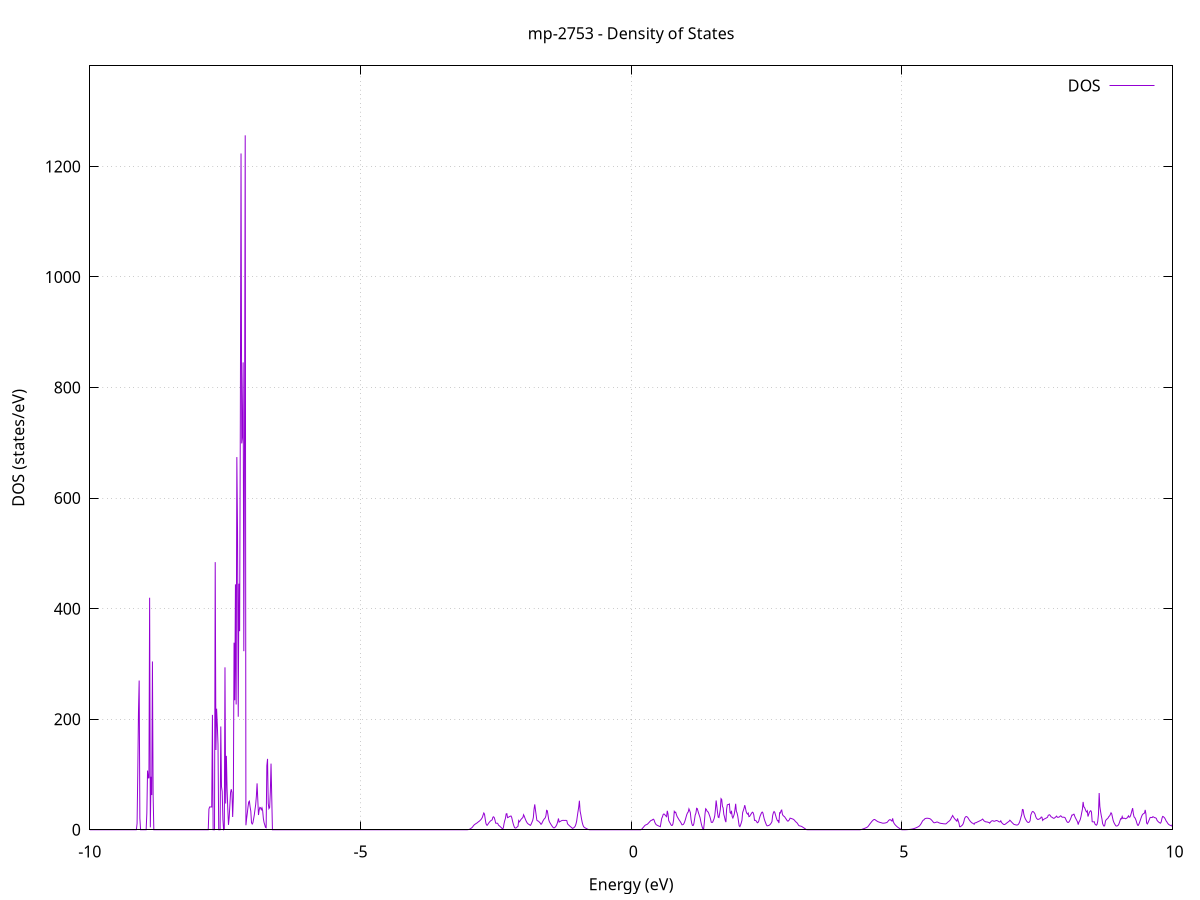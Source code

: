 set title 'mp-2753 - Density of States'
set xlabel 'Energy (eV)'
set ylabel 'DOS (states/eV)'
set grid
set xrange [-10:10]
set yrange [0:1381.857]
set xzeroaxis lt -1
set terminal png size 800,600
set output 'mp-2753_dos_gnuplot.png'
plot '-' using 1:2 with lines title 'DOS'
-10.312200 0.000000
-10.299300 0.000000
-10.286400 0.000000
-10.273500 0.000000
-10.260600 0.000000
-10.247800 0.000000
-10.234900 0.000000
-10.222000 0.000000
-10.209100 0.000000
-10.196200 0.000000
-10.183300 0.000000
-10.170400 0.000000
-10.157500 0.000000
-10.144700 0.000000
-10.131800 0.000000
-10.118900 0.000000
-10.106000 0.000000
-10.093100 0.000000
-10.080200 0.000000
-10.067300 0.000000
-10.054400 0.000000
-10.041600 0.000000
-10.028700 0.000000
-10.015800 0.000000
-10.002900 0.000000
-9.990000 0.000000
-9.977100 0.000000
-9.964200 0.000000
-9.951300 0.000000
-9.938500 0.000000
-9.925600 0.000000
-9.912700 0.000000
-9.899800 0.000000
-9.886900 0.000000
-9.874000 0.000000
-9.861100 0.000000
-9.848200 0.000000
-9.835400 0.000000
-9.822500 0.000000
-9.809600 0.000000
-9.796700 0.000000
-9.783800 0.000000
-9.770900 0.000000
-9.758000 0.000000
-9.745100 0.000000
-9.732300 0.000000
-9.719400 0.000000
-9.706500 0.000000
-9.693600 0.000000
-9.680700 0.000000
-9.667800 0.000000
-9.654900 0.000000
-9.642000 0.000000
-9.629200 0.000000
-9.616300 0.000000
-9.603400 0.000000
-9.590500 0.000000
-9.577600 0.000000
-9.564700 0.000000
-9.551800 0.000000
-9.538900 0.000000
-9.526100 0.000000
-9.513200 0.000000
-9.500300 0.000000
-9.487400 0.000000
-9.474500 0.000000
-9.461600 0.000000
-9.448700 0.000000
-9.435800 0.000000
-9.423000 0.000000
-9.410100 0.000000
-9.397200 0.000000
-9.384300 0.000000
-9.371400 0.000000
-9.358500 0.000000
-9.345600 0.000000
-9.332700 0.000000
-9.319900 0.000000
-9.307000 0.000000
-9.294100 0.000000
-9.281200 0.000000
-9.268300 0.000000
-9.255400 0.000000
-9.242500 0.000000
-9.229600 0.000000
-9.216800 0.000000
-9.203900 0.000000
-9.191000 0.000000
-9.178100 0.000000
-9.165200 0.000000
-9.152300 0.000000
-9.139400 0.078600
-9.126500 11.323800
-9.113700 101.959900
-9.100800 212.751500
-9.087900 269.994900
-9.075000 20.935500
-9.062100 0.000000
-9.049200 0.000000
-9.036300 0.000000
-9.023400 0.000000
-9.010600 0.000000
-8.997700 0.000000
-8.984800 0.000000
-8.971900 0.000000
-8.959000 0.000000
-8.946100 30.034900
-8.933200 107.116200
-8.920300 93.809800
-8.907500 93.959200
-8.894600 419.762600
-8.881700 4.462700
-8.868800 95.875200
-8.855900 62.785600
-8.843000 304.487400
-8.830100 62.294200
-8.817200 0.000000
-8.804400 0.000000
-8.791500 0.000000
-8.778600 0.000000
-8.765700 0.000000
-8.752800 0.000000
-8.739900 0.000000
-8.727000 0.000000
-8.714100 0.000000
-8.701300 0.000000
-8.688400 0.000000
-8.675500 0.000000
-8.662600 0.000000
-8.649700 0.000000
-8.636800 0.000000
-8.623900 0.000000
-8.611000 0.000000
-8.598200 0.000000
-8.585300 0.000000
-8.572400 0.000000
-8.559500 0.000000
-8.546600 0.000000
-8.533700 0.000000
-8.520800 0.000000
-8.507900 0.000000
-8.495100 0.000000
-8.482200 0.000000
-8.469300 0.000000
-8.456400 0.000000
-8.443500 0.000000
-8.430600 0.000000
-8.417700 0.000000
-8.404800 0.000000
-8.392000 0.000000
-8.379100 0.000000
-8.366200 0.000000
-8.353300 0.000000
-8.340400 0.000000
-8.327500 0.000000
-8.314600 0.000000
-8.301700 0.000000
-8.288900 0.000000
-8.276000 0.000000
-8.263100 0.000000
-8.250200 0.000000
-8.237300 0.000000
-8.224400 0.000000
-8.211500 0.000000
-8.198600 0.000000
-8.185800 0.000000
-8.172900 0.000000
-8.160000 0.000000
-8.147100 0.000000
-8.134200 0.000000
-8.121300 0.000000
-8.108400 0.000000
-8.095500 0.000000
-8.082700 0.000000
-8.069800 0.000000
-8.056900 0.000000
-8.044000 0.000000
-8.031100 0.000000
-8.018200 0.000000
-8.005300 0.000000
-7.992400 0.000000
-7.979600 0.000000
-7.966700 0.000000
-7.953800 0.000000
-7.940900 0.000000
-7.928000 0.000000
-7.915100 0.000000
-7.902200 0.000000
-7.889300 0.000000
-7.876500 0.000000
-7.863600 0.000000
-7.850700 0.000000
-7.837800 0.000000
-7.824900 0.000000
-7.812000 0.000000
-7.799100 37.451800
-7.786200 41.305300
-7.773400 41.271300
-7.760500 41.240200
-7.747600 41.212100
-7.734700 207.885100
-7.721800 0.000000
-7.708900 0.000000
-7.696000 0.000000
-7.683100 484.143100
-7.670300 144.330100
-7.657400 219.096100
-7.644500 190.135500
-7.631600 153.868300
-7.618700 0.000000
-7.605800 0.000000
-7.592900 0.000000
-7.580000 186.820800
-7.567200 78.011500
-7.554300 69.332100
-7.541400 18.688300
-7.528500 0.000000
-7.515600 1.029400
-7.502700 293.789600
-7.489800 47.529900
-7.476900 133.708500
-7.464100 74.105100
-7.451200 39.015300
-7.438300 8.782900
-7.425400 21.844800
-7.412500 44.677000
-7.399600 67.349400
-7.386700 73.340300
-7.373800 67.454400
-7.361000 23.112200
-7.348100 58.205200
-7.335200 338.420800
-7.322300 234.291400
-7.309400 444.015400
-7.296500 226.658900
-7.283600 674.205500
-7.270700 538.275300
-7.257900 204.505300
-7.245000 445.183100
-7.232100 359.239600
-7.219200 739.934100
-7.206300 1223.399600
-7.193400 698.918500
-7.180500 711.536700
-7.167600 845.462500
-7.154800 323.034400
-7.141900 704.017900
-7.129000 1256.233900
-7.116100 8.224400
-7.103200 20.121000
-7.090300 30.142900
-7.077400 41.438300
-7.064500 50.220400
-7.051700 51.799400
-7.038800 41.509100
-7.025900 33.611700
-7.013000 12.901900
-7.000100 10.412100
-6.987200 12.604200
-6.974300 19.431900
-6.961400 26.719600
-6.948600 36.500800
-6.935700 45.487000
-6.922800 60.841900
-6.909900 83.906800
-6.897000 55.322700
-6.884100 26.718300
-6.871200 35.756700
-6.858300 40.537000
-6.845500 39.696100
-6.832600 36.376100
-6.819700 39.626100
-6.806800 34.634000
-6.793900 20.436600
-6.781000 13.190100
-6.768100 9.019200
-6.755200 4.487100
-6.742400 3.725300
-6.729500 115.837700
-6.716600 128.269900
-6.703700 47.703500
-6.690800 38.239700
-6.677900 40.196000
-6.665000 68.329100
-6.652100 119.733600
-6.639300 61.185500
-6.626400 0.000000
-6.613500 0.000000
-6.600600 0.000000
-6.587700 0.000000
-6.574800 0.000000
-6.561900 0.000000
-6.549000 0.000000
-6.536200 0.000000
-6.523300 0.000000
-6.510400 0.000000
-6.497500 0.000000
-6.484600 0.000000
-6.471700 0.000000
-6.458800 0.000000
-6.445900 0.000000
-6.433100 0.000000
-6.420200 0.000000
-6.407300 0.000000
-6.394400 0.000000
-6.381500 0.000000
-6.368600 0.000000
-6.355700 0.000000
-6.342800 0.000000
-6.330000 0.000000
-6.317100 0.000000
-6.304200 0.000000
-6.291300 0.000000
-6.278400 0.000000
-6.265500 0.000000
-6.252600 0.000000
-6.239700 0.000000
-6.226900 0.000000
-6.214000 0.000000
-6.201100 0.000000
-6.188200 0.000000
-6.175300 0.000000
-6.162400 0.000000
-6.149500 0.000000
-6.136600 0.000000
-6.123800 0.000000
-6.110900 0.000000
-6.098000 0.000000
-6.085100 0.000000
-6.072200 0.000000
-6.059300 0.000000
-6.046400 0.000000
-6.033500 0.000000
-6.020700 0.000000
-6.007800 0.000000
-5.994900 0.000000
-5.982000 0.000000
-5.969100 0.000000
-5.956200 0.000000
-5.943300 0.000000
-5.930400 0.000000
-5.917600 0.000000
-5.904700 0.000000
-5.891800 0.000000
-5.878900 0.000000
-5.866000 0.000000
-5.853100 0.000000
-5.840200 0.000000
-5.827300 0.000000
-5.814500 0.000000
-5.801600 0.000000
-5.788700 0.000000
-5.775800 0.000000
-5.762900 0.000000
-5.750000 0.000000
-5.737100 0.000000
-5.724200 0.000000
-5.711400 0.000000
-5.698500 0.000000
-5.685600 0.000000
-5.672700 0.000000
-5.659800 0.000000
-5.646900 0.000000
-5.634000 0.000000
-5.621100 0.000000
-5.608300 0.000000
-5.595400 0.000000
-5.582500 0.000000
-5.569600 0.000000
-5.556700 0.000000
-5.543800 0.000000
-5.530900 0.000000
-5.518000 0.000000
-5.505200 0.000000
-5.492300 0.000000
-5.479400 0.000000
-5.466500 0.000000
-5.453600 0.000000
-5.440700 0.000000
-5.427800 0.000000
-5.414900 0.000000
-5.402100 0.000000
-5.389200 0.000000
-5.376300 0.000000
-5.363400 0.000000
-5.350500 0.000000
-5.337600 0.000000
-5.324700 0.000000
-5.311800 0.000000
-5.299000 0.000000
-5.286100 0.000000
-5.273200 0.000000
-5.260300 0.000000
-5.247400 0.000000
-5.234500 0.000000
-5.221600 0.000000
-5.208700 0.000000
-5.195900 0.000000
-5.183000 0.000000
-5.170100 0.000000
-5.157200 0.000000
-5.144300 0.000000
-5.131400 0.000000
-5.118500 0.000000
-5.105600 0.000000
-5.092800 0.000000
-5.079900 0.000000
-5.067000 0.000000
-5.054100 0.000000
-5.041200 0.000000
-5.028300 0.000000
-5.015400 0.000000
-5.002500 0.000000
-4.989700 0.000000
-4.976800 0.000000
-4.963900 0.000000
-4.951000 0.000000
-4.938100 0.000000
-4.925200 0.000000
-4.912300 0.000000
-4.899400 0.000000
-4.886600 0.000000
-4.873700 0.000000
-4.860800 0.000000
-4.847900 0.000000
-4.835000 0.000000
-4.822100 0.000000
-4.809200 0.000000
-4.796300 0.000000
-4.783500 0.000000
-4.770600 0.000000
-4.757700 0.000000
-4.744800 0.000000
-4.731900 0.000000
-4.719000 0.000000
-4.706100 0.000000
-4.693200 0.000000
-4.680400 0.000000
-4.667500 0.000000
-4.654600 0.000000
-4.641700 0.000000
-4.628800 0.000000
-4.615900 0.000000
-4.603000 0.000000
-4.590100 0.000000
-4.577300 0.000000
-4.564400 0.000000
-4.551500 0.000000
-4.538600 0.000000
-4.525700 0.000000
-4.512800 0.000000
-4.499900 0.000000
-4.487000 0.000000
-4.474200 0.000000
-4.461300 0.000000
-4.448400 0.000000
-4.435500 0.000000
-4.422600 0.000000
-4.409700 0.000000
-4.396800 0.000000
-4.383900 0.000000
-4.371100 0.000000
-4.358200 0.000000
-4.345300 0.000000
-4.332400 0.000000
-4.319500 0.000000
-4.306600 0.000000
-4.293700 0.000000
-4.280800 0.000000
-4.268000 0.000000
-4.255100 0.000000
-4.242200 0.000000
-4.229300 0.000000
-4.216400 0.000000
-4.203500 0.000000
-4.190600 0.000000
-4.177700 0.000000
-4.164900 0.000000
-4.152000 0.000000
-4.139100 0.000000
-4.126200 0.000000
-4.113300 0.000000
-4.100400 0.000000
-4.087500 0.000000
-4.074600 0.000000
-4.061800 0.000000
-4.048900 0.000000
-4.036000 0.000000
-4.023100 0.000000
-4.010200 0.000000
-3.997300 0.000000
-3.984400 0.000000
-3.971500 0.000000
-3.958700 0.000000
-3.945800 0.000000
-3.932900 0.000000
-3.920000 0.000000
-3.907100 0.000000
-3.894200 0.000000
-3.881300 0.000000
-3.868400 0.000000
-3.855600 0.000000
-3.842700 0.000000
-3.829800 0.000000
-3.816900 0.000000
-3.804000 0.000000
-3.791100 0.000000
-3.778200 0.000000
-3.765300 0.000000
-3.752500 0.000000
-3.739600 0.000000
-3.726700 0.000000
-3.713800 0.000000
-3.700900 0.000000
-3.688000 0.000000
-3.675100 0.000000
-3.662200 0.000000
-3.649400 0.000000
-3.636500 0.000000
-3.623600 0.000000
-3.610700 0.000000
-3.597800 0.000000
-3.584900 0.000000
-3.572000 0.000000
-3.559100 0.000000
-3.546300 0.000000
-3.533400 0.000000
-3.520500 0.000000
-3.507600 0.000000
-3.494700 0.000000
-3.481800 0.000000
-3.468900 0.000000
-3.456000 0.000000
-3.443200 0.000000
-3.430300 0.000000
-3.417400 0.000000
-3.404500 0.000000
-3.391600 0.000000
-3.378700 0.000000
-3.365800 0.000000
-3.352900 0.000000
-3.340100 0.000000
-3.327200 0.000000
-3.314300 0.000000
-3.301400 0.000000
-3.288500 0.000000
-3.275600 0.000000
-3.262700 0.000000
-3.249800 0.000000
-3.237000 0.000000
-3.224100 0.000000
-3.211200 0.000000
-3.198300 0.000000
-3.185400 0.000000
-3.172500 0.000000
-3.159600 0.000000
-3.146700 0.000000
-3.133900 0.000000
-3.121000 0.000000
-3.108100 0.000000
-3.095200 0.000000
-3.082300 0.000000
-3.069400 0.000000
-3.056500 0.000000
-3.043600 0.000000
-3.030800 0.013200
-3.017900 0.133400
-3.005000 0.379200
-2.992100 0.750600
-2.979200 1.247600
-2.966300 2.077900
-2.953400 2.983100
-2.940500 3.922300
-2.927700 5.290700
-2.914800 7.114300
-2.901900 8.604000
-2.889000 9.652300
-2.876100 10.551900
-2.863200 11.373800
-2.850300 12.118000
-2.837400 13.112000
-2.824600 14.174900
-2.811700 15.133200
-2.798800 16.006700
-2.785900 17.445800
-2.773000 18.587100
-2.760100 20.479000
-2.747200 22.739000
-2.734300 26.997800
-2.721500 30.359300
-2.708600 28.233200
-2.695700 19.511800
-2.682800 11.707600
-2.669900 8.590100
-2.657000 8.199200
-2.644100 10.227100
-2.631200 12.120500
-2.618400 13.789100
-2.605500 15.232700
-2.592600 16.451500
-2.579700 17.181400
-2.566800 18.055100
-2.553900 22.676000
-2.541000 23.499800
-2.528100 21.815700
-2.515300 17.623600
-2.502400 12.010300
-2.489500 11.770000
-2.476600 12.069700
-2.463700 11.309900
-2.450800 8.446500
-2.437900 7.401600
-2.425000 6.296300
-2.412200 5.130500
-2.399300 3.904300
-2.386400 2.617700
-2.373500 1.441000
-2.360600 3.777200
-2.347700 11.172900
-2.334800 16.640100
-2.321900 20.650300
-2.309100 28.718300
-2.296200 29.154500
-2.283300 21.965000
-2.270400 22.425200
-2.257500 23.294400
-2.244600 24.004300
-2.231700 24.585000
-2.218800 24.911500
-2.206000 22.267000
-2.193100 16.578900
-2.180200 11.471500
-2.167300 7.436300
-2.154400 4.233000
-2.141500 3.107700
-2.128600 3.232500
-2.115700 4.210100
-2.102900 5.315100
-2.090000 6.433500
-2.077100 16.511600
-2.064200 14.349500
-2.051300 16.202300
-2.038400 18.228100
-2.025500 19.722200
-2.012600 21.024200
-1.999800 22.362500
-1.986900 27.186500
-1.974000 24.381000
-1.961100 20.905200
-1.948200 17.736800
-1.935300 14.938900
-1.922400 12.726800
-1.909500 11.196500
-1.896700 10.216900
-1.883800 9.485800
-1.870900 8.446500
-1.858000 8.049900
-1.845100 10.747200
-1.832200 13.663700
-1.819300 16.652400
-1.806400 22.354400
-1.793600 37.240900
-1.780700 45.928800
-1.767800 36.013100
-1.754900 26.599100
-1.742000 17.362900
-1.729100 16.218100
-1.716200 15.778400
-1.703300 14.748400
-1.690500 13.050000
-1.677600 12.121800
-1.664700 9.843100
-1.651800 11.127500
-1.638900 13.896600
-1.626000 16.468500
-1.613100 18.567500
-1.600200 20.193500
-1.587400 21.422400
-1.574500 25.247400
-1.561600 35.163700
-1.548700 34.425200
-1.535800 26.844400
-1.522900 18.519200
-1.510000 14.547900
-1.497100 12.328400
-1.484300 10.228200
-1.471400 8.247400
-1.458500 6.386000
-1.445600 4.700300
-1.432700 3.562700
-1.419800 3.549600
-1.406900 4.348000
-1.394100 5.760300
-1.381200 7.786500
-1.368300 10.677800
-1.355400 15.004100
-1.342500 20.439300
-1.329600 13.918800
-1.316700 14.839900
-1.303800 15.373000
-1.291000 16.195000
-1.278100 16.794400
-1.265200 17.014200
-1.252300 16.980400
-1.239400 16.955300
-1.226500 16.946800
-1.213600 16.955100
-1.200700 16.980100
-1.187900 16.321800
-1.175000 10.771400
-1.162100 9.434000
-1.149200 8.174900
-1.136300 6.996900
-1.123400 5.900000
-1.110500 4.884200
-1.097600 3.798200
-1.084800 2.545500
-1.071900 3.000200
-1.059000 3.754700
-1.046100 4.809000
-1.033200 6.651900
-1.020300 10.170300
-1.007400 15.125700
-0.994500 24.199300
-0.981700 32.898100
-0.968800 40.873000
-0.955900 52.576200
-0.943000 33.849700
-0.930100 27.616900
-0.917200 19.921700
-0.904300 13.534500
-0.891400 8.825300
-0.878600 5.794000
-0.865700 4.419100
-0.852800 3.657400
-0.839900 2.932700
-0.827000 2.245100
-0.814100 1.594500
-0.801200 0.981200
-0.788300 0.481400
-0.775500 0.157700
-0.762600 0.010100
-0.749700 0.000000
-0.736800 0.000000
-0.723900 0.000000
-0.711000 0.000000
-0.698100 0.000000
-0.685200 0.000000
-0.672400 0.000000
-0.659500 0.000000
-0.646600 0.000000
-0.633700 0.000000
-0.620800 0.000000
-0.607900 0.000000
-0.595000 0.000000
-0.582100 0.000000
-0.569300 0.000000
-0.556400 0.000000
-0.543500 0.000000
-0.530600 0.000000
-0.517700 0.000000
-0.504800 0.000000
-0.491900 0.000000
-0.479000 0.000000
-0.466200 0.000000
-0.453300 0.000000
-0.440400 0.000000
-0.427500 0.000000
-0.414600 0.000000
-0.401700 0.000000
-0.388800 0.000000
-0.375900 0.000000
-0.363100 0.000000
-0.350200 0.000000
-0.337300 0.000000
-0.324400 0.000000
-0.311500 0.000000
-0.298600 0.000000
-0.285700 0.000000
-0.272800 0.000000
-0.260000 0.000000
-0.247100 0.000000
-0.234200 0.000000
-0.221300 0.000000
-0.208400 0.000000
-0.195500 0.000000
-0.182600 0.000000
-0.169700 0.000000
-0.156900 0.000000
-0.144000 0.000000
-0.131100 0.000000
-0.118200 0.000000
-0.105300 0.000000
-0.092400 0.000000
-0.079500 0.000000
-0.066600 0.000000
-0.053800 0.000000
-0.040900 0.000000
-0.028000 0.000000
-0.015100 0.000000
-0.002200 0.000000
0.010700 0.000000
0.023600 0.000000
0.036500 0.000000
0.049300 0.000000
0.062200 0.000000
0.075100 0.000000
0.088000 0.000000
0.100900 0.000000
0.113800 0.000000
0.126700 0.000000
0.139600 0.000000
0.152400 0.000000
0.165300 0.000000
0.178200 0.000000
0.191100 0.711100
0.204000 1.981300
0.216900 3.567000
0.229800 4.844600
0.242700 6.536200
0.255500 7.936300
0.268400 8.743300
0.281300 9.218700
0.294200 9.700600
0.307100 10.745400
0.320000 12.052900
0.332900 13.443900
0.345800 14.865100
0.358600 16.234600
0.371500 17.203300
0.384400 17.154700
0.397300 18.449700
0.410200 19.158900
0.423100 17.833900
0.436000 13.887100
0.448900 11.140400
0.461700 9.361200
0.474600 8.477500
0.487500 7.835300
0.500400 7.226700
0.513300 6.651800
0.526200 6.110400
0.539100 5.602600
0.552000 13.282300
0.564800 20.570700
0.577700 23.243100
0.590600 27.438300
0.603500 28.609100
0.616400 28.006000
0.629300 26.337500
0.642200 24.891800
0.655100 23.740700
0.667900 34.238500
0.680800 28.674200
0.693700 16.714200
0.706600 14.253100
0.719500 12.132900
0.732400 9.530800
0.745300 7.810200
0.758200 7.861100
0.771000 10.161300
0.783900 17.584200
0.796800 33.231300
0.809700 31.184000
0.822600 31.852300
0.835500 27.696300
0.848400 24.150900
0.861300 21.968700
0.874100 19.800100
0.887000 17.692100
0.899900 15.901000
0.912800 13.905100
0.925700 11.704500
0.938600 9.100900
0.951500 9.099000
0.964400 9.742700
0.977200 11.686400
0.990100 14.793000
1.003000 18.851000
1.015900 23.510600
1.028800 27.746600
1.041700 30.665700
1.054600 32.327800
1.067500 37.860400
1.080300 34.853500
1.093200 31.011600
1.106100 18.778400
1.119000 11.934800
1.131900 7.923800
1.144800 7.670000
1.157700 10.536200
1.170600 18.714700
1.183400 26.734100
1.196300 29.977600
1.209200 38.879700
1.222100 38.219800
1.235000 33.565700
1.247900 29.332300
1.260800 25.519600
1.273700 21.579200
1.286500 15.141500
1.299400 9.484200
1.312300 4.988600
1.325200 1.676100
1.338100 0.850800
1.351000 12.358700
1.363900 28.040400
1.376800 38.054600
1.389600 36.709300
1.402500 33.742200
1.415400 32.862500
1.428300 30.909800
1.441200 27.408900
1.454100 23.882500
1.467000 19.335300
1.479900 13.729200
1.492700 13.166500
1.505600 13.735300
1.518500 16.825600
1.531400 19.838400
1.544300 25.323500
1.557200 37.053900
1.570100 52.993400
1.583000 42.524600
1.595800 31.014100
1.608700 22.741000
1.621600 22.046300
1.634500 29.248700
1.647400 36.707500
1.660300 56.313100
1.673200 54.716100
1.686100 42.427300
1.698900 39.706900
1.711800 27.936300
1.724700 23.197600
1.737600 17.287900
1.750500 13.827300
1.763400 37.337200
1.776300 45.083200
1.789200 45.662400
1.802000 45.849300
1.814900 46.693300
1.827800 31.131600
1.840700 29.533600
1.853600 34.375900
1.866500 23.863700
1.879400 21.284700
1.892300 24.746900
1.905100 28.399500
1.918000 36.838900
1.930900 46.977500
1.943800 33.094300
1.956700 30.303200
1.969600 24.573300
1.982500 15.776000
1.995400 7.104600
2.008200 5.703300
2.021100 8.650300
2.034000 12.473200
2.046900 17.064500
2.059800 31.171500
2.072700 35.048700
2.085600 38.977600
2.098500 44.531200
2.111300 39.185500
2.124200 33.038100
2.137100 29.803900
2.150000 28.283200
2.162900 30.082900
2.175800 23.750700
2.188700 24.229300
2.201600 26.315400
2.214400 28.317900
2.227300 30.340400
2.240200 31.828000
2.253100 30.860500
2.266000 26.704900
2.278900 17.019100
2.291800 17.194000
2.304700 16.480600
2.317500 14.765800
2.330400 12.633200
2.343300 13.300400
2.356200 15.493500
2.369100 20.516300
2.382000 24.693600
2.394900 27.660000
2.407800 30.585100
2.420600 32.071500
2.433500 30.497600
2.446400 24.657900
2.459300 19.354900
2.472200 15.583000
2.485100 12.259000
2.498000 8.925400
2.510900 7.189800
2.523700 7.251500
2.536600 7.655900
2.549500 8.231400
2.562400 9.087800
2.575300 10.461500
2.588200 12.352400
2.601100 14.760500
2.614000 25.738400
2.626800 30.529900
2.639700 32.982400
2.652600 31.660700
2.665500 27.140600
2.678400 22.679900
2.691300 18.824800
2.704200 16.054000
2.717100 16.672000
2.729900 12.164200
2.742800 30.792000
2.755700 30.185700
2.768600 34.394800
2.781500 35.642000
2.794400 28.125300
2.807300 25.677900
2.820200 24.600700
2.833000 23.697200
2.845900 21.878200
2.858800 20.014700
2.871700 18.106800
2.884600 16.192800
2.897500 15.510800
2.910400 16.687000
2.923300 18.148700
2.936100 21.027400
2.949000 20.677900
2.961900 20.280800
2.974800 19.836300
2.987700 19.344300
3.000600 18.787600
3.013500 17.603200
3.026400 16.034000
3.039200 14.662800
3.052100 13.489900
3.065000 12.405900
3.077900 10.614100
3.090800 8.412800
3.103700 7.269600
3.116600 6.972300
3.129500 6.704100
3.142300 6.309700
3.155200 5.709900
3.168100 4.860100
3.181000 4.020300
3.193900 3.190300
3.206800 2.370300
3.219700 1.505100
3.232600 0.426200
3.245400 0.187700
3.258300 0.045700
3.271200 0.000000
3.284100 0.000000
3.297000 0.000000
3.309900 0.000000
3.322800 0.000000
3.335700 0.000000
3.348500 0.000000
3.361400 0.000000
3.374300 0.000000
3.387200 0.000000
3.400100 0.000000
3.413000 0.000000
3.425900 0.000000
3.438800 0.000000
3.451600 0.000000
3.464500 0.000000
3.477400 0.000000
3.490300 0.000000
3.503200 0.000000
3.516100 0.000000
3.529000 0.000000
3.541900 0.000000
3.554700 0.000000
3.567600 0.000000
3.580500 0.000000
3.593400 0.000000
3.606300 0.000000
3.619200 0.000000
3.632100 0.000000
3.645000 0.000000
3.657800 0.000000
3.670700 0.000000
3.683600 0.000000
3.696500 0.000000
3.709400 0.000000
3.722300 0.000000
3.735200 0.000000
3.748100 0.000000
3.760900 0.000000
3.773800 0.000000
3.786700 0.000000
3.799600 0.000000
3.812500 0.000000
3.825400 0.000000
3.838300 0.000000
3.851200 0.000000
3.864000 0.000000
3.876900 0.000000
3.889800 0.000000
3.902700 0.000000
3.915600 0.000000
3.928500 0.000000
3.941400 0.000000
3.954300 0.000000
3.967100 0.000000
3.980000 0.000000
3.992900 0.000000
4.005800 0.000000
4.018700 0.000000
4.031600 0.000000
4.044500 0.000000
4.057400 0.000000
4.070200 0.000000
4.083100 0.000000
4.096000 0.000000
4.108900 0.000000
4.121800 0.000000
4.134700 0.000000
4.147600 0.000000
4.160500 0.000000
4.173300 0.000000
4.186200 0.000000
4.199100 0.000000
4.212000 0.002700
4.224900 0.055800
4.237800 0.177100
4.250700 0.366600
4.263600 0.794200
4.276400 1.270900
4.289300 1.744700
4.302200 2.215600
4.315100 2.688600
4.328000 3.197800
4.340900 3.750000
4.353800 4.345000
4.366700 5.147900
4.379500 6.414100
4.392400 8.151800
4.405300 9.928000
4.418200 11.647000
4.431100 13.108900
4.444000 14.814600
4.456900 16.172300
4.469800 17.436100
4.482600 18.380100
4.495500 18.638100
4.508400 18.055900
4.521300 17.047600
4.534200 16.139400
4.547100 15.331200
4.560000 14.623000
4.572900 14.140900
4.585700 13.734500
4.598600 13.201700
4.611500 12.939300
4.624400 12.633700
4.637300 12.176300
4.650200 11.870900
4.663100 11.950800
4.676000 12.036900
4.688800 12.225200
4.701700 12.516300
4.714600 12.910000
4.727500 13.406600
4.740400 14.775400
4.753300 16.444900
4.766200 17.637400
4.779100 18.353000
4.791900 17.967300
4.804800 16.712000
4.817700 15.726100
4.830600 20.662200
4.843500 14.453900
4.856400 11.779000
4.869300 9.907900
4.882200 8.461600
4.895000 7.144000
4.907900 5.955100
4.920800 4.894900
4.933700 3.963400
4.946600 3.153700
4.959500 2.371700
4.972400 1.587900
4.985300 0.802300
4.998100 0.015000
5.011000 0.000000
5.023900 0.000000
5.036800 0.001100
5.049700 0.015900
5.062600 0.048000
5.075500 0.097600
5.088400 0.164500
5.101200 0.248700
5.114100 0.350400
5.127000 0.469400
5.139900 0.605700
5.152800 0.759500
5.165700 0.930600
5.178600 1.125100
5.191500 1.366000
5.204300 1.655400
5.217200 1.993400
5.230100 2.379900
5.243000 2.814900
5.255900 3.298500
5.268800 3.830600
5.281700 4.411300
5.294600 5.041700
5.307400 5.728900
5.320300 6.588400
5.333200 7.848600
5.346100 9.588300
5.359000 11.476100
5.371900 13.890000
5.384800 16.130600
5.397700 17.484600
5.410500 18.119400
5.423400 19.808100
5.436300 20.342200
5.449200 20.704900
5.462100 20.880900
5.475000 20.870100
5.487900 20.687900
5.500800 20.462500
5.513600 20.164500
5.526500 19.589400
5.539400 18.524000
5.552300 17.262000
5.565200 15.803400
5.578100 14.148400
5.591000 12.875200
5.603900 12.673200
5.616700 13.142400
5.629600 13.373400
5.642500 13.962500
5.655400 14.016200
5.668300 13.523300
5.681200 12.818700
5.694100 12.278200
5.707000 11.884100
5.719800 11.621300
5.732700 11.430600
5.745600 11.312100
5.758500 11.045600
5.771400 10.855000
5.784300 10.745800
5.797200 10.686100
5.810100 10.676000
5.822900 11.190000
5.835800 12.522200
5.848700 13.786000
5.861600 14.681500
5.874500 15.698700
5.887400 16.939300
5.900300 18.498400
5.913200 21.306400
5.926000 23.449600
5.938900 25.827500
5.951800 23.515600
5.964700 21.487200
5.977600 19.700700
5.990500 18.257700
6.003400 16.885600
6.016300 15.563200
6.029100 20.523100
6.042000 15.890100
6.054900 12.380000
6.067800 5.564500
6.080700 5.484400
6.093600 6.400400
6.106500 7.440300
6.119400 8.604300
6.132200 10.615300
6.145100 14.362400
6.158000 19.885500
6.170900 22.549100
6.183800 23.815800
6.196700 23.922200
6.209600 23.024000
6.222500 21.634700
6.235300 19.507400
6.248200 17.526300
6.261100 15.827900
6.274000 14.407000
6.286900 13.190100
6.299800 12.168700
6.312700 11.786000
6.325600 10.692000
6.338400 10.097200
6.351300 12.575400
6.364200 12.751800
6.377100 12.958700
6.390000 13.814200
6.402900 14.475700
6.415800 14.940100
6.428700 15.601800
6.441500 16.227600
6.454400 16.818900
6.467300 17.488500
6.480200 18.344400
6.493100 19.391600
6.506000 17.778000
6.518900 16.043000
6.531800 15.283000
6.544600 14.587300
6.557500 14.118600
6.570400 14.302300
6.583300 13.924400
6.596200 13.326400
6.609100 13.416100
6.622000 11.920000
6.634900 13.459400
6.647700 15.038300
6.660600 16.018900
6.673500 16.401300
6.686400 16.185400
6.699300 15.425400
6.712200 15.423400
6.725100 15.900000
6.738000 16.517700
6.750800 16.794300
6.763700 16.343400
6.776600 15.728400
6.789500 14.863500
6.802400 14.198800
6.815300 14.319900
6.828200 16.170700
6.841100 13.301500
6.853900 11.944600
6.866800 10.735400
6.879700 9.721300
6.892600 9.397000
6.905500 9.844800
6.918400 10.674900
6.931300 11.691800
6.944200 12.683200
6.957000 13.644200
6.969900 14.574700
6.982800 15.494600
6.995700 17.370200
7.008600 16.085800
7.021500 14.681600
7.034400 13.295600
7.047300 12.019300
7.060100 10.785000
7.073000 9.639200
7.085900 9.383700
7.098800 9.051400
7.111700 8.672600
7.124600 8.555000
7.137500 8.771200
7.150400 9.592800
7.163200 11.405200
7.176100 14.214300
7.189000 18.225100
7.201900 23.191400
7.214800 27.246100
7.227700 36.716300
7.240600 36.342700
7.253500 28.205900
7.266300 23.498900
7.279200 20.302000
7.292100 17.913800
7.305000 15.776000
7.317900 14.202500
7.330800 13.315400
7.343700 13.270900
7.356600 14.169500
7.369400 16.287800
7.382300 26.652800
7.395200 29.816800
7.408100 32.505100
7.421000 33.153900
7.433900 32.209400
7.446800 30.794600
7.459700 28.539600
7.472500 24.116100
7.485400 21.247000
7.498300 19.684700
7.511200 18.662800
7.524100 18.826800
7.537000 19.415100
7.549900 20.053400
7.562800 21.036300
7.575600 23.068900
7.588500 22.638800
7.601400 16.925500
7.614300 18.365900
7.627200 19.184800
7.640100 19.910500
7.653000 20.481200
7.665900 21.133000
7.678700 21.865900
7.691600 22.679900
7.704500 26.151700
7.717400 26.751000
7.730300 27.152000
7.743200 25.640200
7.756100 23.548600
7.769000 22.929500
7.781800 22.141900
7.794700 21.185900
7.807600 20.713600
7.820500 21.221100
7.833400 22.357300
7.846300 23.499200
7.859200 24.706300
7.872100 22.691100
7.884900 22.521700
7.897800 22.692900
7.910700 23.295100
7.923600 24.485200
7.936500 25.316400
7.949400 23.909100
7.962300 22.763400
7.975200 22.724400
7.988000 22.772100
8.000900 22.576600
8.013800 22.026800
8.026700 19.410200
8.039600 16.543000
8.052500 14.366400
8.065400 13.333700
8.078300 13.389700
8.091100 14.733600
8.104000 16.899900
8.116900 19.688300
8.129800 23.060700
8.142700 26.657400
8.155600 26.486300
8.168500 27.961200
8.181400 28.138500
8.194200 24.397300
8.207100 21.514500
8.220000 19.154200
8.232900 16.723300
8.245800 14.183800
8.258700 9.381800
8.271600 14.030600
8.284500 15.960700
8.297300 18.890300
8.310200 24.154100
8.323100 31.086300
8.336000 37.143500
8.348900 50.344100
8.361800 41.482000
8.374700 40.275400
8.387600 37.375000
8.400400 34.073800
8.413300 32.228900
8.426200 34.169100
8.439100 23.977200
8.452000 27.907400
8.464900 31.629500
8.477800 33.498200
8.490700 34.483700
8.503500 31.947100
8.516400 14.647000
8.529300 14.297200
8.542200 14.251000
8.555100 14.508500
8.568000 10.281200
8.580900 9.102000
8.593800 8.239500
8.606600 9.913100
8.619500 15.537900
8.632400 28.076200
8.645300 66.512900
8.658200 42.206900
8.671100 33.249600
8.684000 25.779200
8.696900 19.601600
8.709700 10.977700
8.722600 8.216300
8.735500 6.525800
8.748400 7.927700
8.761300 15.807700
8.774200 17.939900
8.787100 19.289900
8.800000 20.098100
8.812800 21.892100
8.825700 24.156300
8.838600 25.102500
8.851500 27.757000
8.864400 30.704800
8.877300 28.859500
8.890200 22.963800
8.903100 17.214500
8.915900 13.637400
8.928800 11.019000
8.941700 8.906600
8.954600 7.062900
8.967500 6.742800
8.980400 7.076400
8.993300 7.914900
9.006200 9.583900
9.019000 12.954100
9.031900 16.863400
9.044800 20.175000
9.057700 19.695100
9.070600 23.986000
9.083500 20.294400
9.096400 20.854700
9.109300 20.927500
9.122100 20.446200
9.135000 19.907600
9.147900 20.643800
9.160800 21.475300
9.173700 23.067500
9.186600 25.244800
9.199500 22.716100
9.212400 23.111200
9.225200 25.507900
9.238100 29.906400
9.251000 34.835500
9.263900 39.116600
9.276800 29.212200
9.289700 23.315400
9.302600 22.224200
9.315500 19.784200
9.328300 16.589700
9.341200 12.182200
9.354100 8.408500
9.367000 7.921000
9.379900 10.304400
9.392800 13.672000
9.405700 17.317800
9.418600 21.052000
9.431400 24.585400
9.444300 27.331700
9.457200 28.580100
9.470100 29.463500
9.483000 30.180700
9.495900 35.944700
9.508800 28.548200
9.521700 12.431600
9.534500 10.586300
9.547400 12.826200
9.560300 15.936900
9.573200 18.879300
9.586100 21.879600
9.599000 22.428200
9.611900 22.258100
9.624800 22.152500
9.637600 23.665700
9.650500 23.114800
9.663400 22.277500
9.676300 21.681500
9.689200 21.574700
9.702100 20.397600
9.715000 17.016000
9.727900 15.533800
9.740700 14.252400
9.753600 13.175100
9.766500 12.399900
9.779400 11.972200
9.792300 14.460600
9.805200 20.596500
9.818100 24.135100
9.831000 23.724100
9.843800 22.541600
9.856700 21.133900
9.869600 18.822900
9.882500 15.952500
9.895400 14.384000
9.908300 12.212900
9.921200 10.528800
9.934100 9.331800
9.946900 8.565300
9.959800 7.963800
9.972700 7.484000
9.985600 6.988700
9.998500 9.931700
10.011400 17.092100
10.024300 23.625100
10.037200 28.833000
10.050000 27.041500
10.062900 22.190100
10.075800 19.894000
10.088700 20.101800
10.101600 20.026300
10.114500 19.550100
10.127400 18.852800
10.140300 17.676700
10.153100 16.072400
10.166000 14.153300
10.178900 12.180300
10.191800 11.083700
10.204700 9.805900
10.217600 9.369900
10.230500 12.675700
10.243400 12.749300
10.256200 11.866700
10.269100 11.589600
10.282000 11.537300
10.294900 11.644500
10.307800 11.833800
10.320700 12.531200
10.333600 13.817100
10.346500 15.592400
10.359300 18.953800
10.372200 19.299900
10.385100 14.616300
10.398000 15.072500
10.410900 15.146000
10.423800 14.563100
10.436700 13.869800
10.449600 13.169200
10.462400 12.449700
10.475300 11.605200
10.488200 10.609800
10.501100 9.463400
10.514000 8.166100
10.526900 6.962900
10.539800 6.144000
10.552700 5.264100
10.565500 4.251300
10.578400 3.324100
10.591300 2.867800
10.604200 2.411300
10.617100 1.950900
10.630000 1.486500
10.642900 1.018100
10.655800 0.551700
10.668600 0.200500
10.681500 0.007600
10.694400 0.000000
10.707300 0.000000
10.720200 0.075600
10.733100 0.302300
10.746000 0.680100
10.758900 1.209100
10.771700 1.889100
10.784600 2.720300
10.797500 4.023000
10.810400 5.908800
10.823300 7.921600
10.836200 10.061300
10.849100 12.328000
10.862000 15.007300
10.874800 18.211800
10.887700 16.801900
10.900600 16.617100
10.913500 16.984700
10.926400 16.601200
10.939300 16.129400
10.952200 15.569400
10.965100 14.923200
10.977900 14.106200
10.990800 13.090700
11.003700 11.876700
11.016600 10.464200
11.029500 8.871300
11.042400 8.232900
11.055300 7.853600
11.068200 7.537300
11.081000 7.283900
11.093900 7.128400
11.106800 7.075300
11.119700 7.124500
11.132600 7.272200
11.145500 5.847400
11.158400 6.029100
11.171300 6.459500
11.184100 7.025500
11.197000 7.585800
11.209900 8.140400
11.222800 8.689400
11.235700 9.232800
11.248600 9.770500
11.261500 10.302500
11.274400 10.824400
11.287200 11.358800
11.300100 11.915000
11.313000 12.672600
11.325900 13.448700
11.338800 14.112600
11.351700 14.664200
11.364600 15.103600
11.377500 15.430700
11.390300 18.113600
11.403200 16.046900
11.416100 14.228700
11.429000 13.465100
11.441900 13.338000
11.454800 11.980300
11.467700 11.172000
11.480600 10.891500
11.493400 10.624000
11.506300 10.669600
11.519200 10.737100
11.532100 10.834000
11.545000 11.188700
11.557900 11.743600
11.570800 12.618100
11.583700 12.952200
11.596500 13.093200
11.609400 13.247500
11.622300 13.490700
11.635200 13.869800
11.648100 14.268300
11.661000 14.686300
11.673900 15.123800
11.686800 15.360000
11.699600 15.469500
11.712500 15.451000
11.725400 15.392400
11.738300 15.325800
11.751200 15.322300
11.764100 15.358700
11.777000 15.330700
11.789900 15.005000
11.802700 13.598400
11.815600 13.033800
11.828500 12.901000
11.841400 10.269900
11.854300 14.845200
11.867200 14.419800
11.880100 14.061000
11.893000 15.356200
11.905800 16.652000
11.918700 17.534700
11.931600 17.655400
11.944500 17.787500
11.957400 17.931200
11.970300 18.086400
11.983200 18.297200
11.996100 21.641100
12.008900 27.925000
12.021800 26.112200
12.034700 22.627200
12.047600 19.834000
12.060500 17.963500
12.073400 19.534800
12.086300 22.974300
12.099200 27.826700
12.112000 25.075100
12.124900 26.015500
12.137800 23.099400
12.150700 20.495900
12.163600 19.085100
12.176500 18.839000
12.189400 17.313800
12.202300 12.953800
12.215100 10.468600
12.228000 8.705000
12.240900 7.656600
12.253800 7.043800
12.266700 6.725900
12.279600 13.486700
12.292500 15.939900
12.305400 16.261300
12.318200 16.958700
12.331100 19.426900
12.344000 19.238200
12.356900 19.352700
12.369800 19.770400
12.382700 20.576600
12.395600 21.683100
12.408500 22.434900
12.421300 22.515600
12.434200 22.403300
12.447100 18.726800
12.460000 16.965800
12.472900 16.190200
12.485800 15.502400
12.498700 15.004600
12.511600 14.726700
12.524400 14.714200
12.537300 14.808300
12.550200 14.975500
12.563100 15.722600
12.576000 23.203700
12.588900 29.557600
12.601800 31.949600
12.614700 28.795000
12.627500 26.025300
12.640400 24.722100
12.653300 23.838700
12.666200 22.885300
12.679100 21.886000
12.692000 20.878900
12.704900 19.408900
12.717800 18.269600
12.730600 17.941600
12.743500 17.846500
12.756400 18.410200
12.769300 19.902700
12.782200 22.069300
12.795100 23.860500
12.808000 24.052200
12.820900 22.554100
12.833700 20.676900
12.846600 20.147900
12.859500 21.219000
12.872400 22.591100
12.885300 28.396700
12.898200 25.874100
12.911100 23.818600
12.924000 24.239300
12.936800 24.890100
12.949700 24.490700
12.962600 23.272600
12.975500 22.740400
12.988400 22.894300
13.001300 25.336400
13.014200 26.880400
13.027100 25.401400
13.039900 21.600400
13.052800 23.121700
13.065700 28.551100
13.078600 43.998800
13.091500 27.135200
13.104400 23.717700
13.117300 20.545600
13.130200 17.743700
13.143000 15.824000
13.155900 14.378000
13.168800 14.127400
13.181700 15.019000
13.194600 16.281600
13.207500 20.753900
13.220400 31.508300
13.233300 30.116400
13.246100 30.333100
13.259000 28.393800
13.271900 26.973500
13.284800 25.490900
13.297700 22.484300
13.310600 20.129600
13.323500 20.060700
13.336400 25.038400
13.349200 29.829500
13.362100 28.786800
13.375000 32.396800
13.387900 32.961600
13.400800 31.355600
13.413700 29.555300
13.426600 27.124800
13.439500 23.811800
13.452300 21.744900
13.465200 20.742100
13.478100 25.833000
13.491000 23.550500
13.503900 24.687600
13.516800 23.954000
13.529700 23.096200
13.542600 26.166100
13.555400 30.222200
13.568300 33.564300
13.581200 32.585200
13.594100 31.330900
13.607000 29.646100
13.619900 23.562100
13.632800 15.520600
13.645700 11.649800
13.658500 11.375500
13.671400 12.913200
13.684300 16.038900
13.697200 19.412700
13.710100 23.698700
13.723000 28.949500
13.735900 32.936300
13.748800 29.624700
13.761600 28.168200
13.774500 26.574000
13.787400 24.929200
13.800300 24.042500
13.813200 22.982400
13.826100 21.322200
13.839000 19.702600
13.851900 18.994800
13.864700 18.736600
13.877600 18.478200
13.890500 18.498900
13.903400 18.296500
13.916300 18.644500
13.929200 19.560700
13.942100 21.271000
13.955000 20.733100
13.967800 20.892100
13.980700 21.515900
13.993600 21.416200
14.006500 20.797500
14.019400 20.091300
14.032300 19.795900
14.045200 19.935500
14.058100 20.033300
14.070900 20.226800
14.083800 20.668100
14.096700 20.053000
14.109600 19.992300
14.122500 20.165500
14.135400 24.976600
14.148300 23.972500
14.161200 21.222600
14.174000 18.332000
14.186900 15.296800
14.199800 12.208800
14.212700 8.207600
14.225600 5.189200
14.238500 3.877800
14.251400 2.709800
14.264300 1.684200
14.277100 0.801000
14.290000 0.060300
14.302900 0.000000
14.315800 0.000000
14.328700 0.000000
14.341600 0.000000
14.354500 0.000000
14.367400 0.000000
14.380200 0.000000
14.393100 0.000000
14.406000 0.000000
14.418900 0.000000
14.431800 0.000000
14.444700 0.000000
14.457600 0.000000
14.470500 0.000000
14.483300 0.000000
14.496200 0.000000
14.509100 0.000000
14.522000 0.000000
14.534900 0.000000
14.547800 0.000000
14.560700 0.000000
14.573600 0.000000
14.586400 0.000000
14.599300 0.000000
14.612200 0.000000
14.625100 0.000000
14.638000 0.000000
14.650900 0.000000
14.663800 0.000000
14.676700 0.000000
14.689500 0.000000
14.702400 0.000000
14.715300 0.000000
14.728200 0.000000
14.741100 0.000000
14.754000 0.000000
14.766900 0.000000
14.779800 0.000000
14.792600 0.000000
14.805500 0.000000
14.818400 0.000000
14.831300 0.000000
14.844200 0.000000
14.857100 0.000000
14.870000 0.000000
14.882900 0.000000
14.895700 0.000000
14.908600 0.000000
14.921500 0.000000
14.934400 0.000000
14.947300 0.000000
14.960200 0.000000
14.973100 0.000000
14.986000 0.000000
14.998800 0.000000
15.011700 0.000000
15.024600 0.000000
15.037500 0.000000
15.050400 0.000000
15.063300 0.000000
15.076200 0.000000
15.089100 0.000000
15.101900 0.000000
15.114800 0.000000
15.127700 0.000000
15.140600 0.000000
15.153500 0.000000
15.166400 0.000000
15.179300 0.000000
15.192200 0.000000
15.205000 0.000000
15.217900 0.000000
15.230800 0.000000
15.243700 0.000000
15.256600 0.000000
15.269500 0.000000
15.282400 0.000000
15.295300 0.000000
15.308100 0.000000
15.321000 0.000000
15.333900 0.000000
15.346800 0.000000
15.359700 0.000000
15.372600 0.000000
15.385500 0.000000
15.398400 0.000000
15.411200 0.000000
15.424100 0.000000
15.437000 0.000000
15.449900 0.000000
15.462800 0.000000
e
